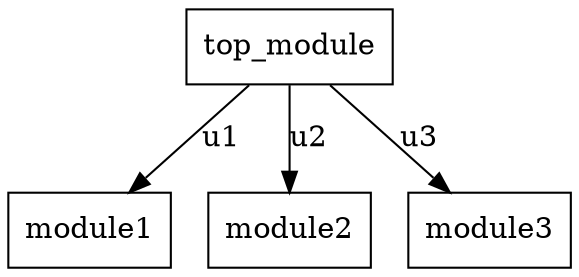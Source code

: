 digraph unnamed {

	Node0x5df60f60dc10 [shape=record,label="{top_module}"];
	Node0x5df60f60dc10 -> Node0x5df60f5f2c10[label=u1];
	Node0x5df60f60dc10 -> Node0x5df60f606100[label=u2];
	Node0x5df60f60dc10 -> Node0x5df60f5ede40[label=u3];
	Node0x5df60f5f2c10 [shape=record,label="{module1}"];
	Node0x5df60f606100 [shape=record,label="{module2}"];
	Node0x5df60f5ede40 [shape=record,label="{module3}"];
}
